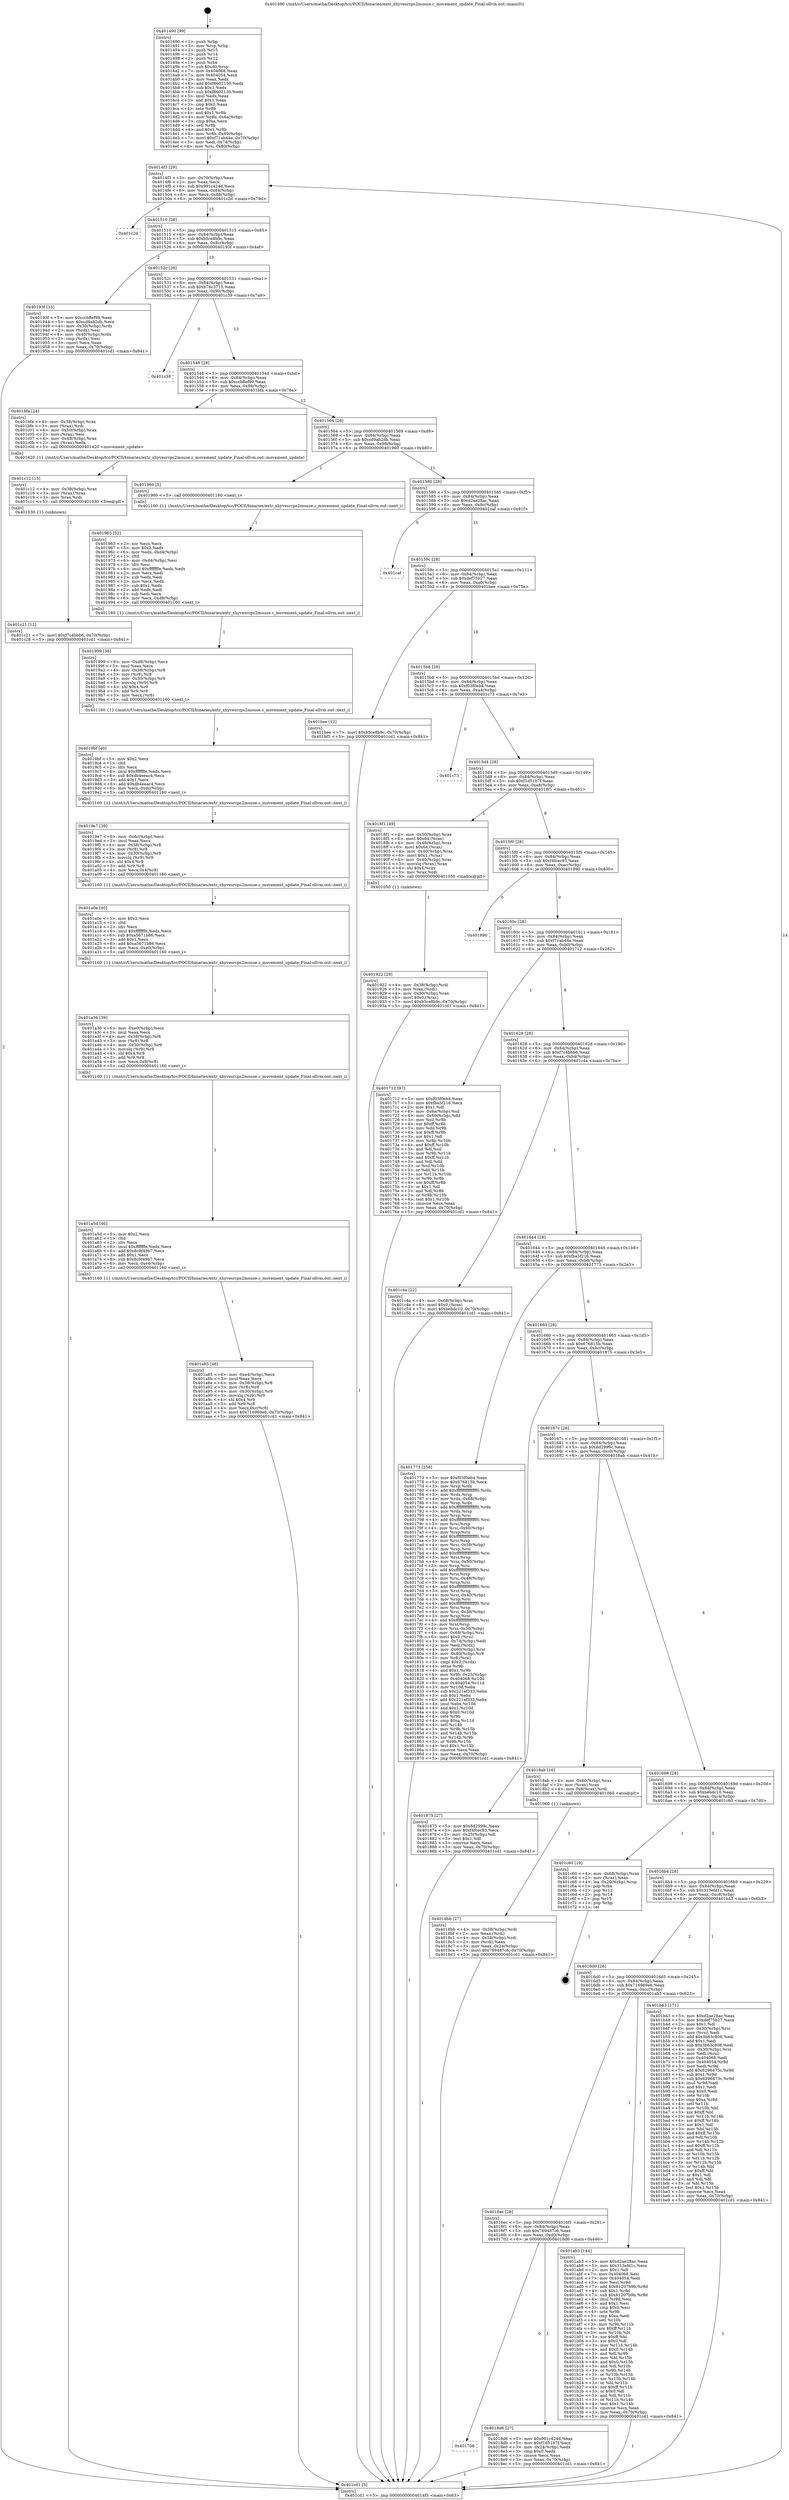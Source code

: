 digraph "0x401490" {
  label = "0x401490 (/mnt/c/Users/mathe/Desktop/tcc/POCII/binaries/extr_xhyvesrcps2mouse.c_movement_update_Final-ollvm.out::main(0))"
  labelloc = "t"
  node[shape=record]

  Entry [label="",width=0.3,height=0.3,shape=circle,fillcolor=black,style=filled]
  "0x4014f3" [label="{
     0x4014f3 [29]\l
     | [instrs]\l
     &nbsp;&nbsp;0x4014f3 \<+3\>: mov -0x70(%rbp),%eax\l
     &nbsp;&nbsp;0x4014f6 \<+2\>: mov %eax,%ecx\l
     &nbsp;&nbsp;0x4014f8 \<+6\>: sub $0x991c424d,%ecx\l
     &nbsp;&nbsp;0x4014fe \<+6\>: mov %eax,-0x84(%rbp)\l
     &nbsp;&nbsp;0x401504 \<+6\>: mov %ecx,-0x88(%rbp)\l
     &nbsp;&nbsp;0x40150a \<+6\>: je 0000000000401c2d \<main+0x79d\>\l
  }"]
  "0x401c2d" [label="{
     0x401c2d\l
  }", style=dashed]
  "0x401510" [label="{
     0x401510 [28]\l
     | [instrs]\l
     &nbsp;&nbsp;0x401510 \<+5\>: jmp 0000000000401515 \<main+0x85\>\l
     &nbsp;&nbsp;0x401515 \<+6\>: mov -0x84(%rbp),%eax\l
     &nbsp;&nbsp;0x40151b \<+5\>: sub $0xb5ce8b9c,%eax\l
     &nbsp;&nbsp;0x401520 \<+6\>: mov %eax,-0x8c(%rbp)\l
     &nbsp;&nbsp;0x401526 \<+6\>: je 000000000040193f \<main+0x4af\>\l
  }"]
  Exit [label="",width=0.3,height=0.3,shape=circle,fillcolor=black,style=filled,peripheries=2]
  "0x40193f" [label="{
     0x40193f [33]\l
     | [instrs]\l
     &nbsp;&nbsp;0x40193f \<+5\>: mov $0xccb8ef99,%eax\l
     &nbsp;&nbsp;0x401944 \<+5\>: mov $0xcd9ab2db,%ecx\l
     &nbsp;&nbsp;0x401949 \<+4\>: mov -0x30(%rbp),%rdx\l
     &nbsp;&nbsp;0x40194d \<+2\>: mov (%rdx),%esi\l
     &nbsp;&nbsp;0x40194f \<+4\>: mov -0x40(%rbp),%rdx\l
     &nbsp;&nbsp;0x401953 \<+2\>: cmp (%rdx),%esi\l
     &nbsp;&nbsp;0x401955 \<+3\>: cmovl %ecx,%eax\l
     &nbsp;&nbsp;0x401958 \<+3\>: mov %eax,-0x70(%rbp)\l
     &nbsp;&nbsp;0x40195b \<+5\>: jmp 0000000000401cd1 \<main+0x841\>\l
  }"]
  "0x40152c" [label="{
     0x40152c [28]\l
     | [instrs]\l
     &nbsp;&nbsp;0x40152c \<+5\>: jmp 0000000000401531 \<main+0xa1\>\l
     &nbsp;&nbsp;0x401531 \<+6\>: mov -0x84(%rbp),%eax\l
     &nbsp;&nbsp;0x401537 \<+5\>: sub $0xb76c3715,%eax\l
     &nbsp;&nbsp;0x40153c \<+6\>: mov %eax,-0x90(%rbp)\l
     &nbsp;&nbsp;0x401542 \<+6\>: je 0000000000401c39 \<main+0x7a9\>\l
  }"]
  "0x401c21" [label="{
     0x401c21 [12]\l
     | [instrs]\l
     &nbsp;&nbsp;0x401c21 \<+7\>: movl $0xf7c4bbb6,-0x70(%rbp)\l
     &nbsp;&nbsp;0x401c28 \<+5\>: jmp 0000000000401cd1 \<main+0x841\>\l
  }"]
  "0x401c39" [label="{
     0x401c39\l
  }", style=dashed]
  "0x401548" [label="{
     0x401548 [28]\l
     | [instrs]\l
     &nbsp;&nbsp;0x401548 \<+5\>: jmp 000000000040154d \<main+0xbd\>\l
     &nbsp;&nbsp;0x40154d \<+6\>: mov -0x84(%rbp),%eax\l
     &nbsp;&nbsp;0x401553 \<+5\>: sub $0xccb8ef99,%eax\l
     &nbsp;&nbsp;0x401558 \<+6\>: mov %eax,-0x94(%rbp)\l
     &nbsp;&nbsp;0x40155e \<+6\>: je 0000000000401bfa \<main+0x76a\>\l
  }"]
  "0x401c12" [label="{
     0x401c12 [15]\l
     | [instrs]\l
     &nbsp;&nbsp;0x401c12 \<+4\>: mov -0x38(%rbp),%rax\l
     &nbsp;&nbsp;0x401c16 \<+3\>: mov (%rax),%rax\l
     &nbsp;&nbsp;0x401c19 \<+3\>: mov %rax,%rdi\l
     &nbsp;&nbsp;0x401c1c \<+5\>: call 0000000000401030 \<free@plt\>\l
     | [calls]\l
     &nbsp;&nbsp;0x401030 \{1\} (unknown)\l
  }"]
  "0x401bfa" [label="{
     0x401bfa [24]\l
     | [instrs]\l
     &nbsp;&nbsp;0x401bfa \<+4\>: mov -0x38(%rbp),%rax\l
     &nbsp;&nbsp;0x401bfe \<+3\>: mov (%rax),%rdi\l
     &nbsp;&nbsp;0x401c01 \<+4\>: mov -0x50(%rbp),%rax\l
     &nbsp;&nbsp;0x401c05 \<+2\>: mov (%rax),%esi\l
     &nbsp;&nbsp;0x401c07 \<+4\>: mov -0x48(%rbp),%rax\l
     &nbsp;&nbsp;0x401c0b \<+2\>: mov (%rax),%edx\l
     &nbsp;&nbsp;0x401c0d \<+5\>: call 0000000000401420 \<movement_update\>\l
     | [calls]\l
     &nbsp;&nbsp;0x401420 \{1\} (/mnt/c/Users/mathe/Desktop/tcc/POCII/binaries/extr_xhyvesrcps2mouse.c_movement_update_Final-ollvm.out::movement_update)\l
  }"]
  "0x401564" [label="{
     0x401564 [28]\l
     | [instrs]\l
     &nbsp;&nbsp;0x401564 \<+5\>: jmp 0000000000401569 \<main+0xd9\>\l
     &nbsp;&nbsp;0x401569 \<+6\>: mov -0x84(%rbp),%eax\l
     &nbsp;&nbsp;0x40156f \<+5\>: sub $0xcd9ab2db,%eax\l
     &nbsp;&nbsp;0x401574 \<+6\>: mov %eax,-0x98(%rbp)\l
     &nbsp;&nbsp;0x40157a \<+6\>: je 0000000000401960 \<main+0x4d0\>\l
  }"]
  "0x401a85" [label="{
     0x401a85 [46]\l
     | [instrs]\l
     &nbsp;&nbsp;0x401a85 \<+6\>: mov -0xe4(%rbp),%ecx\l
     &nbsp;&nbsp;0x401a8b \<+3\>: imul %eax,%ecx\l
     &nbsp;&nbsp;0x401a8e \<+4\>: mov -0x38(%rbp),%r8\l
     &nbsp;&nbsp;0x401a92 \<+3\>: mov (%r8),%r8\l
     &nbsp;&nbsp;0x401a95 \<+4\>: mov -0x30(%rbp),%r9\l
     &nbsp;&nbsp;0x401a99 \<+3\>: movslq (%r9),%r9\l
     &nbsp;&nbsp;0x401a9c \<+4\>: shl $0x4,%r9\l
     &nbsp;&nbsp;0x401aa0 \<+3\>: add %r9,%r8\l
     &nbsp;&nbsp;0x401aa3 \<+4\>: mov %ecx,0xc(%r8)\l
     &nbsp;&nbsp;0x401aa7 \<+7\>: movl $0x716969e6,-0x70(%rbp)\l
     &nbsp;&nbsp;0x401aae \<+5\>: jmp 0000000000401cd1 \<main+0x841\>\l
  }"]
  "0x401960" [label="{
     0x401960 [5]\l
     | [instrs]\l
     &nbsp;&nbsp;0x401960 \<+5\>: call 0000000000401160 \<next_i\>\l
     | [calls]\l
     &nbsp;&nbsp;0x401160 \{1\} (/mnt/c/Users/mathe/Desktop/tcc/POCII/binaries/extr_xhyvesrcps2mouse.c_movement_update_Final-ollvm.out::next_i)\l
  }"]
  "0x401580" [label="{
     0x401580 [28]\l
     | [instrs]\l
     &nbsp;&nbsp;0x401580 \<+5\>: jmp 0000000000401585 \<main+0xf5\>\l
     &nbsp;&nbsp;0x401585 \<+6\>: mov -0x84(%rbp),%eax\l
     &nbsp;&nbsp;0x40158b \<+5\>: sub $0xd2ae28ac,%eax\l
     &nbsp;&nbsp;0x401590 \<+6\>: mov %eax,-0x9c(%rbp)\l
     &nbsp;&nbsp;0x401596 \<+6\>: je 0000000000401caf \<main+0x81f\>\l
  }"]
  "0x401a5d" [label="{
     0x401a5d [40]\l
     | [instrs]\l
     &nbsp;&nbsp;0x401a5d \<+5\>: mov $0x2,%ecx\l
     &nbsp;&nbsp;0x401a62 \<+1\>: cltd\l
     &nbsp;&nbsp;0x401a63 \<+2\>: idiv %ecx\l
     &nbsp;&nbsp;0x401a65 \<+6\>: imul $0xfffffffe,%edx,%ecx\l
     &nbsp;&nbsp;0x401a6b \<+6\>: add $0x8c9f49b7,%ecx\l
     &nbsp;&nbsp;0x401a71 \<+3\>: add $0x1,%ecx\l
     &nbsp;&nbsp;0x401a74 \<+6\>: sub $0x8c9f49b7,%ecx\l
     &nbsp;&nbsp;0x401a7a \<+6\>: mov %ecx,-0xe4(%rbp)\l
     &nbsp;&nbsp;0x401a80 \<+5\>: call 0000000000401160 \<next_i\>\l
     | [calls]\l
     &nbsp;&nbsp;0x401160 \{1\} (/mnt/c/Users/mathe/Desktop/tcc/POCII/binaries/extr_xhyvesrcps2mouse.c_movement_update_Final-ollvm.out::next_i)\l
  }"]
  "0x401caf" [label="{
     0x401caf\l
  }", style=dashed]
  "0x40159c" [label="{
     0x40159c [28]\l
     | [instrs]\l
     &nbsp;&nbsp;0x40159c \<+5\>: jmp 00000000004015a1 \<main+0x111\>\l
     &nbsp;&nbsp;0x4015a1 \<+6\>: mov -0x84(%rbp),%eax\l
     &nbsp;&nbsp;0x4015a7 \<+5\>: sub $0xdef75b27,%eax\l
     &nbsp;&nbsp;0x4015ac \<+6\>: mov %eax,-0xa0(%rbp)\l
     &nbsp;&nbsp;0x4015b2 \<+6\>: je 0000000000401bee \<main+0x75e\>\l
  }"]
  "0x401a36" [label="{
     0x401a36 [39]\l
     | [instrs]\l
     &nbsp;&nbsp;0x401a36 \<+6\>: mov -0xe0(%rbp),%ecx\l
     &nbsp;&nbsp;0x401a3c \<+3\>: imul %eax,%ecx\l
     &nbsp;&nbsp;0x401a3f \<+4\>: mov -0x38(%rbp),%r8\l
     &nbsp;&nbsp;0x401a43 \<+3\>: mov (%r8),%r8\l
     &nbsp;&nbsp;0x401a46 \<+4\>: mov -0x30(%rbp),%r9\l
     &nbsp;&nbsp;0x401a4a \<+3\>: movslq (%r9),%r9\l
     &nbsp;&nbsp;0x401a4d \<+4\>: shl $0x4,%r9\l
     &nbsp;&nbsp;0x401a51 \<+3\>: add %r9,%r8\l
     &nbsp;&nbsp;0x401a54 \<+4\>: mov %ecx,0x8(%r8)\l
     &nbsp;&nbsp;0x401a58 \<+5\>: call 0000000000401160 \<next_i\>\l
     | [calls]\l
     &nbsp;&nbsp;0x401160 \{1\} (/mnt/c/Users/mathe/Desktop/tcc/POCII/binaries/extr_xhyvesrcps2mouse.c_movement_update_Final-ollvm.out::next_i)\l
  }"]
  "0x401bee" [label="{
     0x401bee [12]\l
     | [instrs]\l
     &nbsp;&nbsp;0x401bee \<+7\>: movl $0xb5ce8b9c,-0x70(%rbp)\l
     &nbsp;&nbsp;0x401bf5 \<+5\>: jmp 0000000000401cd1 \<main+0x841\>\l
  }"]
  "0x4015b8" [label="{
     0x4015b8 [28]\l
     | [instrs]\l
     &nbsp;&nbsp;0x4015b8 \<+5\>: jmp 00000000004015bd \<main+0x12d\>\l
     &nbsp;&nbsp;0x4015bd \<+6\>: mov -0x84(%rbp),%eax\l
     &nbsp;&nbsp;0x4015c3 \<+5\>: sub $0xf03f0eb4,%eax\l
     &nbsp;&nbsp;0x4015c8 \<+6\>: mov %eax,-0xa4(%rbp)\l
     &nbsp;&nbsp;0x4015ce \<+6\>: je 0000000000401c73 \<main+0x7e3\>\l
  }"]
  "0x401a0e" [label="{
     0x401a0e [40]\l
     | [instrs]\l
     &nbsp;&nbsp;0x401a0e \<+5\>: mov $0x2,%ecx\l
     &nbsp;&nbsp;0x401a13 \<+1\>: cltd\l
     &nbsp;&nbsp;0x401a14 \<+2\>: idiv %ecx\l
     &nbsp;&nbsp;0x401a16 \<+6\>: imul $0xfffffffe,%edx,%ecx\l
     &nbsp;&nbsp;0x401a1c \<+6\>: sub $0xa5671b86,%ecx\l
     &nbsp;&nbsp;0x401a22 \<+3\>: add $0x1,%ecx\l
     &nbsp;&nbsp;0x401a25 \<+6\>: add $0xa5671b86,%ecx\l
     &nbsp;&nbsp;0x401a2b \<+6\>: mov %ecx,-0xe0(%rbp)\l
     &nbsp;&nbsp;0x401a31 \<+5\>: call 0000000000401160 \<next_i\>\l
     | [calls]\l
     &nbsp;&nbsp;0x401160 \{1\} (/mnt/c/Users/mathe/Desktop/tcc/POCII/binaries/extr_xhyvesrcps2mouse.c_movement_update_Final-ollvm.out::next_i)\l
  }"]
  "0x401c73" [label="{
     0x401c73\l
  }", style=dashed]
  "0x4015d4" [label="{
     0x4015d4 [28]\l
     | [instrs]\l
     &nbsp;&nbsp;0x4015d4 \<+5\>: jmp 00000000004015d9 \<main+0x149\>\l
     &nbsp;&nbsp;0x4015d9 \<+6\>: mov -0x84(%rbp),%eax\l
     &nbsp;&nbsp;0x4015df \<+5\>: sub $0xf1d51b7f,%eax\l
     &nbsp;&nbsp;0x4015e4 \<+6\>: mov %eax,-0xa8(%rbp)\l
     &nbsp;&nbsp;0x4015ea \<+6\>: je 00000000004018f1 \<main+0x461\>\l
  }"]
  "0x4019e7" [label="{
     0x4019e7 [39]\l
     | [instrs]\l
     &nbsp;&nbsp;0x4019e7 \<+6\>: mov -0xdc(%rbp),%ecx\l
     &nbsp;&nbsp;0x4019ed \<+3\>: imul %eax,%ecx\l
     &nbsp;&nbsp;0x4019f0 \<+4\>: mov -0x38(%rbp),%r8\l
     &nbsp;&nbsp;0x4019f4 \<+3\>: mov (%r8),%r8\l
     &nbsp;&nbsp;0x4019f7 \<+4\>: mov -0x30(%rbp),%r9\l
     &nbsp;&nbsp;0x4019fb \<+3\>: movslq (%r9),%r9\l
     &nbsp;&nbsp;0x4019fe \<+4\>: shl $0x4,%r9\l
     &nbsp;&nbsp;0x401a02 \<+3\>: add %r9,%r8\l
     &nbsp;&nbsp;0x401a05 \<+4\>: mov %ecx,0x4(%r8)\l
     &nbsp;&nbsp;0x401a09 \<+5\>: call 0000000000401160 \<next_i\>\l
     | [calls]\l
     &nbsp;&nbsp;0x401160 \{1\} (/mnt/c/Users/mathe/Desktop/tcc/POCII/binaries/extr_xhyvesrcps2mouse.c_movement_update_Final-ollvm.out::next_i)\l
  }"]
  "0x4018f1" [label="{
     0x4018f1 [49]\l
     | [instrs]\l
     &nbsp;&nbsp;0x4018f1 \<+4\>: mov -0x50(%rbp),%rax\l
     &nbsp;&nbsp;0x4018f5 \<+6\>: movl $0x64,(%rax)\l
     &nbsp;&nbsp;0x4018fb \<+4\>: mov -0x48(%rbp),%rax\l
     &nbsp;&nbsp;0x4018ff \<+6\>: movl $0x64,(%rax)\l
     &nbsp;&nbsp;0x401905 \<+4\>: mov -0x40(%rbp),%rax\l
     &nbsp;&nbsp;0x401909 \<+6\>: movl $0x1,(%rax)\l
     &nbsp;&nbsp;0x40190f \<+4\>: mov -0x40(%rbp),%rax\l
     &nbsp;&nbsp;0x401913 \<+3\>: movslq (%rax),%rax\l
     &nbsp;&nbsp;0x401916 \<+4\>: shl $0x4,%rax\l
     &nbsp;&nbsp;0x40191a \<+3\>: mov %rax,%rdi\l
     &nbsp;&nbsp;0x40191d \<+5\>: call 0000000000401050 \<malloc@plt\>\l
     | [calls]\l
     &nbsp;&nbsp;0x401050 \{1\} (unknown)\l
  }"]
  "0x4015f0" [label="{
     0x4015f0 [28]\l
     | [instrs]\l
     &nbsp;&nbsp;0x4015f0 \<+5\>: jmp 00000000004015f5 \<main+0x165\>\l
     &nbsp;&nbsp;0x4015f5 \<+6\>: mov -0x84(%rbp),%eax\l
     &nbsp;&nbsp;0x4015fb \<+5\>: sub $0xf4fcec93,%eax\l
     &nbsp;&nbsp;0x401600 \<+6\>: mov %eax,-0xac(%rbp)\l
     &nbsp;&nbsp;0x401606 \<+6\>: je 0000000000401890 \<main+0x400\>\l
  }"]
  "0x4019bf" [label="{
     0x4019bf [40]\l
     | [instrs]\l
     &nbsp;&nbsp;0x4019bf \<+5\>: mov $0x2,%ecx\l
     &nbsp;&nbsp;0x4019c4 \<+1\>: cltd\l
     &nbsp;&nbsp;0x4019c5 \<+2\>: idiv %ecx\l
     &nbsp;&nbsp;0x4019c7 \<+6\>: imul $0xfffffffe,%edx,%ecx\l
     &nbsp;&nbsp;0x4019cd \<+6\>: sub $0xdb4eeac4,%ecx\l
     &nbsp;&nbsp;0x4019d3 \<+3\>: add $0x1,%ecx\l
     &nbsp;&nbsp;0x4019d6 \<+6\>: add $0xdb4eeac4,%ecx\l
     &nbsp;&nbsp;0x4019dc \<+6\>: mov %ecx,-0xdc(%rbp)\l
     &nbsp;&nbsp;0x4019e2 \<+5\>: call 0000000000401160 \<next_i\>\l
     | [calls]\l
     &nbsp;&nbsp;0x401160 \{1\} (/mnt/c/Users/mathe/Desktop/tcc/POCII/binaries/extr_xhyvesrcps2mouse.c_movement_update_Final-ollvm.out::next_i)\l
  }"]
  "0x401890" [label="{
     0x401890\l
  }", style=dashed]
  "0x40160c" [label="{
     0x40160c [28]\l
     | [instrs]\l
     &nbsp;&nbsp;0x40160c \<+5\>: jmp 0000000000401611 \<main+0x181\>\l
     &nbsp;&nbsp;0x401611 \<+6\>: mov -0x84(%rbp),%eax\l
     &nbsp;&nbsp;0x401617 \<+5\>: sub $0xf71ab44e,%eax\l
     &nbsp;&nbsp;0x40161c \<+6\>: mov %eax,-0xb0(%rbp)\l
     &nbsp;&nbsp;0x401622 \<+6\>: je 0000000000401712 \<main+0x282\>\l
  }"]
  "0x401999" [label="{
     0x401999 [38]\l
     | [instrs]\l
     &nbsp;&nbsp;0x401999 \<+6\>: mov -0xd8(%rbp),%ecx\l
     &nbsp;&nbsp;0x40199f \<+3\>: imul %eax,%ecx\l
     &nbsp;&nbsp;0x4019a2 \<+4\>: mov -0x38(%rbp),%r8\l
     &nbsp;&nbsp;0x4019a6 \<+3\>: mov (%r8),%r8\l
     &nbsp;&nbsp;0x4019a9 \<+4\>: mov -0x30(%rbp),%r9\l
     &nbsp;&nbsp;0x4019ad \<+3\>: movslq (%r9),%r9\l
     &nbsp;&nbsp;0x4019b0 \<+4\>: shl $0x4,%r9\l
     &nbsp;&nbsp;0x4019b4 \<+3\>: add %r9,%r8\l
     &nbsp;&nbsp;0x4019b7 \<+3\>: mov %ecx,(%r8)\l
     &nbsp;&nbsp;0x4019ba \<+5\>: call 0000000000401160 \<next_i\>\l
     | [calls]\l
     &nbsp;&nbsp;0x401160 \{1\} (/mnt/c/Users/mathe/Desktop/tcc/POCII/binaries/extr_xhyvesrcps2mouse.c_movement_update_Final-ollvm.out::next_i)\l
  }"]
  "0x401712" [label="{
     0x401712 [97]\l
     | [instrs]\l
     &nbsp;&nbsp;0x401712 \<+5\>: mov $0xf03f0eb4,%eax\l
     &nbsp;&nbsp;0x401717 \<+5\>: mov $0xfba5f216,%ecx\l
     &nbsp;&nbsp;0x40171c \<+2\>: mov $0x1,%dl\l
     &nbsp;&nbsp;0x40171e \<+4\>: mov -0x6a(%rbp),%sil\l
     &nbsp;&nbsp;0x401722 \<+4\>: mov -0x69(%rbp),%dil\l
     &nbsp;&nbsp;0x401726 \<+3\>: mov %sil,%r8b\l
     &nbsp;&nbsp;0x401729 \<+4\>: xor $0xff,%r8b\l
     &nbsp;&nbsp;0x40172d \<+3\>: mov %dil,%r9b\l
     &nbsp;&nbsp;0x401730 \<+4\>: xor $0xff,%r9b\l
     &nbsp;&nbsp;0x401734 \<+3\>: xor $0x1,%dl\l
     &nbsp;&nbsp;0x401737 \<+3\>: mov %r8b,%r10b\l
     &nbsp;&nbsp;0x40173a \<+4\>: and $0xff,%r10b\l
     &nbsp;&nbsp;0x40173e \<+3\>: and %dl,%sil\l
     &nbsp;&nbsp;0x401741 \<+3\>: mov %r9b,%r11b\l
     &nbsp;&nbsp;0x401744 \<+4\>: and $0xff,%r11b\l
     &nbsp;&nbsp;0x401748 \<+3\>: and %dl,%dil\l
     &nbsp;&nbsp;0x40174b \<+3\>: or %sil,%r10b\l
     &nbsp;&nbsp;0x40174e \<+3\>: or %dil,%r11b\l
     &nbsp;&nbsp;0x401751 \<+3\>: xor %r11b,%r10b\l
     &nbsp;&nbsp;0x401754 \<+3\>: or %r9b,%r8b\l
     &nbsp;&nbsp;0x401757 \<+4\>: xor $0xff,%r8b\l
     &nbsp;&nbsp;0x40175b \<+3\>: or $0x1,%dl\l
     &nbsp;&nbsp;0x40175e \<+3\>: and %dl,%r8b\l
     &nbsp;&nbsp;0x401761 \<+3\>: or %r8b,%r10b\l
     &nbsp;&nbsp;0x401764 \<+4\>: test $0x1,%r10b\l
     &nbsp;&nbsp;0x401768 \<+3\>: cmovne %ecx,%eax\l
     &nbsp;&nbsp;0x40176b \<+3\>: mov %eax,-0x70(%rbp)\l
     &nbsp;&nbsp;0x40176e \<+5\>: jmp 0000000000401cd1 \<main+0x841\>\l
  }"]
  "0x401628" [label="{
     0x401628 [28]\l
     | [instrs]\l
     &nbsp;&nbsp;0x401628 \<+5\>: jmp 000000000040162d \<main+0x19d\>\l
     &nbsp;&nbsp;0x40162d \<+6\>: mov -0x84(%rbp),%eax\l
     &nbsp;&nbsp;0x401633 \<+5\>: sub $0xf7c4bbb6,%eax\l
     &nbsp;&nbsp;0x401638 \<+6\>: mov %eax,-0xb4(%rbp)\l
     &nbsp;&nbsp;0x40163e \<+6\>: je 0000000000401c4a \<main+0x7ba\>\l
  }"]
  "0x401cd1" [label="{
     0x401cd1 [5]\l
     | [instrs]\l
     &nbsp;&nbsp;0x401cd1 \<+5\>: jmp 00000000004014f3 \<main+0x63\>\l
  }"]
  "0x401490" [label="{
     0x401490 [99]\l
     | [instrs]\l
     &nbsp;&nbsp;0x401490 \<+1\>: push %rbp\l
     &nbsp;&nbsp;0x401491 \<+3\>: mov %rsp,%rbp\l
     &nbsp;&nbsp;0x401494 \<+2\>: push %r15\l
     &nbsp;&nbsp;0x401496 \<+2\>: push %r14\l
     &nbsp;&nbsp;0x401498 \<+2\>: push %r12\l
     &nbsp;&nbsp;0x40149a \<+1\>: push %rbx\l
     &nbsp;&nbsp;0x40149b \<+7\>: sub $0xd0,%rsp\l
     &nbsp;&nbsp;0x4014a2 \<+7\>: mov 0x404068,%eax\l
     &nbsp;&nbsp;0x4014a9 \<+7\>: mov 0x404054,%ecx\l
     &nbsp;&nbsp;0x4014b0 \<+2\>: mov %eax,%edx\l
     &nbsp;&nbsp;0x4014b2 \<+6\>: add $0xf8602130,%edx\l
     &nbsp;&nbsp;0x4014b8 \<+3\>: sub $0x1,%edx\l
     &nbsp;&nbsp;0x4014bb \<+6\>: sub $0xf8602130,%edx\l
     &nbsp;&nbsp;0x4014c1 \<+3\>: imul %edx,%eax\l
     &nbsp;&nbsp;0x4014c4 \<+3\>: and $0x1,%eax\l
     &nbsp;&nbsp;0x4014c7 \<+3\>: cmp $0x0,%eax\l
     &nbsp;&nbsp;0x4014ca \<+4\>: sete %r8b\l
     &nbsp;&nbsp;0x4014ce \<+4\>: and $0x1,%r8b\l
     &nbsp;&nbsp;0x4014d2 \<+4\>: mov %r8b,-0x6a(%rbp)\l
     &nbsp;&nbsp;0x4014d6 \<+3\>: cmp $0xa,%ecx\l
     &nbsp;&nbsp;0x4014d9 \<+4\>: setl %r8b\l
     &nbsp;&nbsp;0x4014dd \<+4\>: and $0x1,%r8b\l
     &nbsp;&nbsp;0x4014e1 \<+4\>: mov %r8b,-0x69(%rbp)\l
     &nbsp;&nbsp;0x4014e5 \<+7\>: movl $0xf71ab44e,-0x70(%rbp)\l
     &nbsp;&nbsp;0x4014ec \<+3\>: mov %edi,-0x74(%rbp)\l
     &nbsp;&nbsp;0x4014ef \<+4\>: mov %rsi,-0x80(%rbp)\l
  }"]
  "0x401965" [label="{
     0x401965 [52]\l
     | [instrs]\l
     &nbsp;&nbsp;0x401965 \<+2\>: xor %ecx,%ecx\l
     &nbsp;&nbsp;0x401967 \<+5\>: mov $0x2,%edx\l
     &nbsp;&nbsp;0x40196c \<+6\>: mov %edx,-0xd4(%rbp)\l
     &nbsp;&nbsp;0x401972 \<+1\>: cltd\l
     &nbsp;&nbsp;0x401973 \<+6\>: mov -0xd4(%rbp),%esi\l
     &nbsp;&nbsp;0x401979 \<+2\>: idiv %esi\l
     &nbsp;&nbsp;0x40197b \<+6\>: imul $0xfffffffe,%edx,%edx\l
     &nbsp;&nbsp;0x401981 \<+2\>: mov %ecx,%edi\l
     &nbsp;&nbsp;0x401983 \<+2\>: sub %edx,%edi\l
     &nbsp;&nbsp;0x401985 \<+2\>: mov %ecx,%edx\l
     &nbsp;&nbsp;0x401987 \<+3\>: sub $0x1,%edx\l
     &nbsp;&nbsp;0x40198a \<+2\>: add %edx,%edi\l
     &nbsp;&nbsp;0x40198c \<+2\>: sub %edi,%ecx\l
     &nbsp;&nbsp;0x40198e \<+6\>: mov %ecx,-0xd8(%rbp)\l
     &nbsp;&nbsp;0x401994 \<+5\>: call 0000000000401160 \<next_i\>\l
     | [calls]\l
     &nbsp;&nbsp;0x401160 \{1\} (/mnt/c/Users/mathe/Desktop/tcc/POCII/binaries/extr_xhyvesrcps2mouse.c_movement_update_Final-ollvm.out::next_i)\l
  }"]
  "0x401c4a" [label="{
     0x401c4a [22]\l
     | [instrs]\l
     &nbsp;&nbsp;0x401c4a \<+4\>: mov -0x68(%rbp),%rax\l
     &nbsp;&nbsp;0x401c4e \<+6\>: movl $0x0,(%rax)\l
     &nbsp;&nbsp;0x401c54 \<+7\>: movl $0xbebdc10,-0x70(%rbp)\l
     &nbsp;&nbsp;0x401c5b \<+5\>: jmp 0000000000401cd1 \<main+0x841\>\l
  }"]
  "0x401644" [label="{
     0x401644 [28]\l
     | [instrs]\l
     &nbsp;&nbsp;0x401644 \<+5\>: jmp 0000000000401649 \<main+0x1b9\>\l
     &nbsp;&nbsp;0x401649 \<+6\>: mov -0x84(%rbp),%eax\l
     &nbsp;&nbsp;0x40164f \<+5\>: sub $0xfba5f216,%eax\l
     &nbsp;&nbsp;0x401654 \<+6\>: mov %eax,-0xb8(%rbp)\l
     &nbsp;&nbsp;0x40165a \<+6\>: je 0000000000401773 \<main+0x2e3\>\l
  }"]
  "0x401922" [label="{
     0x401922 [29]\l
     | [instrs]\l
     &nbsp;&nbsp;0x401922 \<+4\>: mov -0x38(%rbp),%rdi\l
     &nbsp;&nbsp;0x401926 \<+3\>: mov %rax,(%rdi)\l
     &nbsp;&nbsp;0x401929 \<+4\>: mov -0x30(%rbp),%rax\l
     &nbsp;&nbsp;0x40192d \<+6\>: movl $0x0,(%rax)\l
     &nbsp;&nbsp;0x401933 \<+7\>: movl $0xb5ce8b9c,-0x70(%rbp)\l
     &nbsp;&nbsp;0x40193a \<+5\>: jmp 0000000000401cd1 \<main+0x841\>\l
  }"]
  "0x401773" [label="{
     0x401773 [258]\l
     | [instrs]\l
     &nbsp;&nbsp;0x401773 \<+5\>: mov $0xf03f0eb4,%eax\l
     &nbsp;&nbsp;0x401778 \<+5\>: mov $0x676815b,%ecx\l
     &nbsp;&nbsp;0x40177d \<+3\>: mov %rsp,%rdx\l
     &nbsp;&nbsp;0x401780 \<+4\>: add $0xfffffffffffffff0,%rdx\l
     &nbsp;&nbsp;0x401784 \<+3\>: mov %rdx,%rsp\l
     &nbsp;&nbsp;0x401787 \<+4\>: mov %rdx,-0x68(%rbp)\l
     &nbsp;&nbsp;0x40178b \<+3\>: mov %rsp,%rdx\l
     &nbsp;&nbsp;0x40178e \<+4\>: add $0xfffffffffffffff0,%rdx\l
     &nbsp;&nbsp;0x401792 \<+3\>: mov %rdx,%rsp\l
     &nbsp;&nbsp;0x401795 \<+3\>: mov %rsp,%rsi\l
     &nbsp;&nbsp;0x401798 \<+4\>: add $0xfffffffffffffff0,%rsi\l
     &nbsp;&nbsp;0x40179c \<+3\>: mov %rsi,%rsp\l
     &nbsp;&nbsp;0x40179f \<+4\>: mov %rsi,-0x60(%rbp)\l
     &nbsp;&nbsp;0x4017a3 \<+3\>: mov %rsp,%rsi\l
     &nbsp;&nbsp;0x4017a6 \<+4\>: add $0xfffffffffffffff0,%rsi\l
     &nbsp;&nbsp;0x4017aa \<+3\>: mov %rsi,%rsp\l
     &nbsp;&nbsp;0x4017ad \<+4\>: mov %rsi,-0x58(%rbp)\l
     &nbsp;&nbsp;0x4017b1 \<+3\>: mov %rsp,%rsi\l
     &nbsp;&nbsp;0x4017b4 \<+4\>: add $0xfffffffffffffff0,%rsi\l
     &nbsp;&nbsp;0x4017b8 \<+3\>: mov %rsi,%rsp\l
     &nbsp;&nbsp;0x4017bb \<+4\>: mov %rsi,-0x50(%rbp)\l
     &nbsp;&nbsp;0x4017bf \<+3\>: mov %rsp,%rsi\l
     &nbsp;&nbsp;0x4017c2 \<+4\>: add $0xfffffffffffffff0,%rsi\l
     &nbsp;&nbsp;0x4017c6 \<+3\>: mov %rsi,%rsp\l
     &nbsp;&nbsp;0x4017c9 \<+4\>: mov %rsi,-0x48(%rbp)\l
     &nbsp;&nbsp;0x4017cd \<+3\>: mov %rsp,%rsi\l
     &nbsp;&nbsp;0x4017d0 \<+4\>: add $0xfffffffffffffff0,%rsi\l
     &nbsp;&nbsp;0x4017d4 \<+3\>: mov %rsi,%rsp\l
     &nbsp;&nbsp;0x4017d7 \<+4\>: mov %rsi,-0x40(%rbp)\l
     &nbsp;&nbsp;0x4017db \<+3\>: mov %rsp,%rsi\l
     &nbsp;&nbsp;0x4017de \<+4\>: add $0xfffffffffffffff0,%rsi\l
     &nbsp;&nbsp;0x4017e2 \<+3\>: mov %rsi,%rsp\l
     &nbsp;&nbsp;0x4017e5 \<+4\>: mov %rsi,-0x38(%rbp)\l
     &nbsp;&nbsp;0x4017e9 \<+3\>: mov %rsp,%rsi\l
     &nbsp;&nbsp;0x4017ec \<+4\>: add $0xfffffffffffffff0,%rsi\l
     &nbsp;&nbsp;0x4017f0 \<+3\>: mov %rsi,%rsp\l
     &nbsp;&nbsp;0x4017f3 \<+4\>: mov %rsi,-0x30(%rbp)\l
     &nbsp;&nbsp;0x4017f7 \<+4\>: mov -0x68(%rbp),%rsi\l
     &nbsp;&nbsp;0x4017fb \<+6\>: movl $0x0,(%rsi)\l
     &nbsp;&nbsp;0x401801 \<+3\>: mov -0x74(%rbp),%edi\l
     &nbsp;&nbsp;0x401804 \<+2\>: mov %edi,(%rdx)\l
     &nbsp;&nbsp;0x401806 \<+4\>: mov -0x60(%rbp),%rsi\l
     &nbsp;&nbsp;0x40180a \<+4\>: mov -0x80(%rbp),%r8\l
     &nbsp;&nbsp;0x40180e \<+3\>: mov %r8,(%rsi)\l
     &nbsp;&nbsp;0x401811 \<+3\>: cmpl $0x2,(%rdx)\l
     &nbsp;&nbsp;0x401814 \<+4\>: setne %r9b\l
     &nbsp;&nbsp;0x401818 \<+4\>: and $0x1,%r9b\l
     &nbsp;&nbsp;0x40181c \<+4\>: mov %r9b,-0x25(%rbp)\l
     &nbsp;&nbsp;0x401820 \<+8\>: mov 0x404068,%r10d\l
     &nbsp;&nbsp;0x401828 \<+8\>: mov 0x404054,%r11d\l
     &nbsp;&nbsp;0x401830 \<+3\>: mov %r10d,%ebx\l
     &nbsp;&nbsp;0x401833 \<+6\>: sub $0x221af333,%ebx\l
     &nbsp;&nbsp;0x401839 \<+3\>: sub $0x1,%ebx\l
     &nbsp;&nbsp;0x40183c \<+6\>: add $0x221af333,%ebx\l
     &nbsp;&nbsp;0x401842 \<+4\>: imul %ebx,%r10d\l
     &nbsp;&nbsp;0x401846 \<+4\>: and $0x1,%r10d\l
     &nbsp;&nbsp;0x40184a \<+4\>: cmp $0x0,%r10d\l
     &nbsp;&nbsp;0x40184e \<+4\>: sete %r9b\l
     &nbsp;&nbsp;0x401852 \<+4\>: cmp $0xa,%r11d\l
     &nbsp;&nbsp;0x401856 \<+4\>: setl %r14b\l
     &nbsp;&nbsp;0x40185a \<+3\>: mov %r9b,%r15b\l
     &nbsp;&nbsp;0x40185d \<+3\>: and %r14b,%r15b\l
     &nbsp;&nbsp;0x401860 \<+3\>: xor %r14b,%r9b\l
     &nbsp;&nbsp;0x401863 \<+3\>: or %r9b,%r15b\l
     &nbsp;&nbsp;0x401866 \<+4\>: test $0x1,%r15b\l
     &nbsp;&nbsp;0x40186a \<+3\>: cmovne %ecx,%eax\l
     &nbsp;&nbsp;0x40186d \<+3\>: mov %eax,-0x70(%rbp)\l
     &nbsp;&nbsp;0x401870 \<+5\>: jmp 0000000000401cd1 \<main+0x841\>\l
  }"]
  "0x401660" [label="{
     0x401660 [28]\l
     | [instrs]\l
     &nbsp;&nbsp;0x401660 \<+5\>: jmp 0000000000401665 \<main+0x1d5\>\l
     &nbsp;&nbsp;0x401665 \<+6\>: mov -0x84(%rbp),%eax\l
     &nbsp;&nbsp;0x40166b \<+5\>: sub $0x676815b,%eax\l
     &nbsp;&nbsp;0x401670 \<+6\>: mov %eax,-0xbc(%rbp)\l
     &nbsp;&nbsp;0x401676 \<+6\>: je 0000000000401875 \<main+0x3e5\>\l
  }"]
  "0x401708" [label="{
     0x401708\l
  }", style=dashed]
  "0x4018d6" [label="{
     0x4018d6 [27]\l
     | [instrs]\l
     &nbsp;&nbsp;0x4018d6 \<+5\>: mov $0x991c424d,%eax\l
     &nbsp;&nbsp;0x4018db \<+5\>: mov $0xf1d51b7f,%ecx\l
     &nbsp;&nbsp;0x4018e0 \<+3\>: mov -0x24(%rbp),%edx\l
     &nbsp;&nbsp;0x4018e3 \<+3\>: cmp $0x0,%edx\l
     &nbsp;&nbsp;0x4018e6 \<+3\>: cmove %ecx,%eax\l
     &nbsp;&nbsp;0x4018e9 \<+3\>: mov %eax,-0x70(%rbp)\l
     &nbsp;&nbsp;0x4018ec \<+5\>: jmp 0000000000401cd1 \<main+0x841\>\l
  }"]
  "0x401875" [label="{
     0x401875 [27]\l
     | [instrs]\l
     &nbsp;&nbsp;0x401875 \<+5\>: mov $0x8d2999c,%eax\l
     &nbsp;&nbsp;0x40187a \<+5\>: mov $0xf4fcec93,%ecx\l
     &nbsp;&nbsp;0x40187f \<+3\>: mov -0x25(%rbp),%dl\l
     &nbsp;&nbsp;0x401882 \<+3\>: test $0x1,%dl\l
     &nbsp;&nbsp;0x401885 \<+3\>: cmovne %ecx,%eax\l
     &nbsp;&nbsp;0x401888 \<+3\>: mov %eax,-0x70(%rbp)\l
     &nbsp;&nbsp;0x40188b \<+5\>: jmp 0000000000401cd1 \<main+0x841\>\l
  }"]
  "0x40167c" [label="{
     0x40167c [28]\l
     | [instrs]\l
     &nbsp;&nbsp;0x40167c \<+5\>: jmp 0000000000401681 \<main+0x1f1\>\l
     &nbsp;&nbsp;0x401681 \<+6\>: mov -0x84(%rbp),%eax\l
     &nbsp;&nbsp;0x401687 \<+5\>: sub $0x8d2999c,%eax\l
     &nbsp;&nbsp;0x40168c \<+6\>: mov %eax,-0xc0(%rbp)\l
     &nbsp;&nbsp;0x401692 \<+6\>: je 00000000004018ab \<main+0x41b\>\l
  }"]
  "0x4016ec" [label="{
     0x4016ec [28]\l
     | [instrs]\l
     &nbsp;&nbsp;0x4016ec \<+5\>: jmp 00000000004016f1 \<main+0x261\>\l
     &nbsp;&nbsp;0x4016f1 \<+6\>: mov -0x84(%rbp),%eax\l
     &nbsp;&nbsp;0x4016f7 \<+5\>: sub $0x769487c6,%eax\l
     &nbsp;&nbsp;0x4016fc \<+6\>: mov %eax,-0xd0(%rbp)\l
     &nbsp;&nbsp;0x401702 \<+6\>: je 00000000004018d6 \<main+0x446\>\l
  }"]
  "0x4018ab" [label="{
     0x4018ab [16]\l
     | [instrs]\l
     &nbsp;&nbsp;0x4018ab \<+4\>: mov -0x60(%rbp),%rax\l
     &nbsp;&nbsp;0x4018af \<+3\>: mov (%rax),%rax\l
     &nbsp;&nbsp;0x4018b2 \<+4\>: mov 0x8(%rax),%rdi\l
     &nbsp;&nbsp;0x4018b6 \<+5\>: call 0000000000401060 \<atoi@plt\>\l
     | [calls]\l
     &nbsp;&nbsp;0x401060 \{1\} (unknown)\l
  }"]
  "0x401698" [label="{
     0x401698 [28]\l
     | [instrs]\l
     &nbsp;&nbsp;0x401698 \<+5\>: jmp 000000000040169d \<main+0x20d\>\l
     &nbsp;&nbsp;0x40169d \<+6\>: mov -0x84(%rbp),%eax\l
     &nbsp;&nbsp;0x4016a3 \<+5\>: sub $0xbebdc10,%eax\l
     &nbsp;&nbsp;0x4016a8 \<+6\>: mov %eax,-0xc4(%rbp)\l
     &nbsp;&nbsp;0x4016ae \<+6\>: je 0000000000401c60 \<main+0x7d0\>\l
  }"]
  "0x4018bb" [label="{
     0x4018bb [27]\l
     | [instrs]\l
     &nbsp;&nbsp;0x4018bb \<+4\>: mov -0x58(%rbp),%rdi\l
     &nbsp;&nbsp;0x4018bf \<+2\>: mov %eax,(%rdi)\l
     &nbsp;&nbsp;0x4018c1 \<+4\>: mov -0x58(%rbp),%rdi\l
     &nbsp;&nbsp;0x4018c5 \<+2\>: mov (%rdi),%eax\l
     &nbsp;&nbsp;0x4018c7 \<+3\>: mov %eax,-0x24(%rbp)\l
     &nbsp;&nbsp;0x4018ca \<+7\>: movl $0x769487c6,-0x70(%rbp)\l
     &nbsp;&nbsp;0x4018d1 \<+5\>: jmp 0000000000401cd1 \<main+0x841\>\l
  }"]
  "0x401ab3" [label="{
     0x401ab3 [144]\l
     | [instrs]\l
     &nbsp;&nbsp;0x401ab3 \<+5\>: mov $0xd2ae28ac,%eax\l
     &nbsp;&nbsp;0x401ab8 \<+5\>: mov $0x313efd1c,%ecx\l
     &nbsp;&nbsp;0x401abd \<+2\>: mov $0x1,%dl\l
     &nbsp;&nbsp;0x401abf \<+7\>: mov 0x404068,%esi\l
     &nbsp;&nbsp;0x401ac6 \<+7\>: mov 0x404054,%edi\l
     &nbsp;&nbsp;0x401acd \<+3\>: mov %esi,%r8d\l
     &nbsp;&nbsp;0x401ad0 \<+7\>: add $0x81207b9b,%r8d\l
     &nbsp;&nbsp;0x401ad7 \<+4\>: sub $0x1,%r8d\l
     &nbsp;&nbsp;0x401adb \<+7\>: sub $0x81207b9b,%r8d\l
     &nbsp;&nbsp;0x401ae2 \<+4\>: imul %r8d,%esi\l
     &nbsp;&nbsp;0x401ae6 \<+3\>: and $0x1,%esi\l
     &nbsp;&nbsp;0x401ae9 \<+3\>: cmp $0x0,%esi\l
     &nbsp;&nbsp;0x401aec \<+4\>: sete %r9b\l
     &nbsp;&nbsp;0x401af0 \<+3\>: cmp $0xa,%edi\l
     &nbsp;&nbsp;0x401af3 \<+4\>: setl %r10b\l
     &nbsp;&nbsp;0x401af7 \<+3\>: mov %r9b,%r11b\l
     &nbsp;&nbsp;0x401afa \<+4\>: xor $0xff,%r11b\l
     &nbsp;&nbsp;0x401afe \<+3\>: mov %r10b,%bl\l
     &nbsp;&nbsp;0x401b01 \<+3\>: xor $0xff,%bl\l
     &nbsp;&nbsp;0x401b04 \<+3\>: xor $0x0,%dl\l
     &nbsp;&nbsp;0x401b07 \<+3\>: mov %r11b,%r14b\l
     &nbsp;&nbsp;0x401b0a \<+4\>: and $0x0,%r14b\l
     &nbsp;&nbsp;0x401b0e \<+3\>: and %dl,%r9b\l
     &nbsp;&nbsp;0x401b11 \<+3\>: mov %bl,%r15b\l
     &nbsp;&nbsp;0x401b14 \<+4\>: and $0x0,%r15b\l
     &nbsp;&nbsp;0x401b18 \<+3\>: and %dl,%r10b\l
     &nbsp;&nbsp;0x401b1b \<+3\>: or %r9b,%r14b\l
     &nbsp;&nbsp;0x401b1e \<+3\>: or %r10b,%r15b\l
     &nbsp;&nbsp;0x401b21 \<+3\>: xor %r15b,%r14b\l
     &nbsp;&nbsp;0x401b24 \<+3\>: or %bl,%r11b\l
     &nbsp;&nbsp;0x401b27 \<+4\>: xor $0xff,%r11b\l
     &nbsp;&nbsp;0x401b2b \<+3\>: or $0x0,%dl\l
     &nbsp;&nbsp;0x401b2e \<+3\>: and %dl,%r11b\l
     &nbsp;&nbsp;0x401b31 \<+3\>: or %r11b,%r14b\l
     &nbsp;&nbsp;0x401b34 \<+4\>: test $0x1,%r14b\l
     &nbsp;&nbsp;0x401b38 \<+3\>: cmovne %ecx,%eax\l
     &nbsp;&nbsp;0x401b3b \<+3\>: mov %eax,-0x70(%rbp)\l
     &nbsp;&nbsp;0x401b3e \<+5\>: jmp 0000000000401cd1 \<main+0x841\>\l
  }"]
  "0x401c60" [label="{
     0x401c60 [19]\l
     | [instrs]\l
     &nbsp;&nbsp;0x401c60 \<+4\>: mov -0x68(%rbp),%rax\l
     &nbsp;&nbsp;0x401c64 \<+2\>: mov (%rax),%eax\l
     &nbsp;&nbsp;0x401c66 \<+4\>: lea -0x20(%rbp),%rsp\l
     &nbsp;&nbsp;0x401c6a \<+1\>: pop %rbx\l
     &nbsp;&nbsp;0x401c6b \<+2\>: pop %r12\l
     &nbsp;&nbsp;0x401c6d \<+2\>: pop %r14\l
     &nbsp;&nbsp;0x401c6f \<+2\>: pop %r15\l
     &nbsp;&nbsp;0x401c71 \<+1\>: pop %rbp\l
     &nbsp;&nbsp;0x401c72 \<+1\>: ret\l
  }"]
  "0x4016b4" [label="{
     0x4016b4 [28]\l
     | [instrs]\l
     &nbsp;&nbsp;0x4016b4 \<+5\>: jmp 00000000004016b9 \<main+0x229\>\l
     &nbsp;&nbsp;0x4016b9 \<+6\>: mov -0x84(%rbp),%eax\l
     &nbsp;&nbsp;0x4016bf \<+5\>: sub $0x313efd1c,%eax\l
     &nbsp;&nbsp;0x4016c4 \<+6\>: mov %eax,-0xc8(%rbp)\l
     &nbsp;&nbsp;0x4016ca \<+6\>: je 0000000000401b43 \<main+0x6b3\>\l
  }"]
  "0x4016d0" [label="{
     0x4016d0 [28]\l
     | [instrs]\l
     &nbsp;&nbsp;0x4016d0 \<+5\>: jmp 00000000004016d5 \<main+0x245\>\l
     &nbsp;&nbsp;0x4016d5 \<+6\>: mov -0x84(%rbp),%eax\l
     &nbsp;&nbsp;0x4016db \<+5\>: sub $0x716969e6,%eax\l
     &nbsp;&nbsp;0x4016e0 \<+6\>: mov %eax,-0xcc(%rbp)\l
     &nbsp;&nbsp;0x4016e6 \<+6\>: je 0000000000401ab3 \<main+0x623\>\l
  }"]
  "0x401b43" [label="{
     0x401b43 [171]\l
     | [instrs]\l
     &nbsp;&nbsp;0x401b43 \<+5\>: mov $0xd2ae28ac,%eax\l
     &nbsp;&nbsp;0x401b48 \<+5\>: mov $0xdef75b27,%ecx\l
     &nbsp;&nbsp;0x401b4d \<+2\>: mov $0x1,%dl\l
     &nbsp;&nbsp;0x401b4f \<+4\>: mov -0x30(%rbp),%rsi\l
     &nbsp;&nbsp;0x401b53 \<+2\>: mov (%rsi),%edi\l
     &nbsp;&nbsp;0x401b55 \<+6\>: add $0x3b63c808,%edi\l
     &nbsp;&nbsp;0x401b5b \<+3\>: add $0x1,%edi\l
     &nbsp;&nbsp;0x401b5e \<+6\>: sub $0x3b63c808,%edi\l
     &nbsp;&nbsp;0x401b64 \<+4\>: mov -0x30(%rbp),%rsi\l
     &nbsp;&nbsp;0x401b68 \<+2\>: mov %edi,(%rsi)\l
     &nbsp;&nbsp;0x401b6a \<+7\>: mov 0x404068,%edi\l
     &nbsp;&nbsp;0x401b71 \<+8\>: mov 0x404054,%r8d\l
     &nbsp;&nbsp;0x401b79 \<+3\>: mov %edi,%r9d\l
     &nbsp;&nbsp;0x401b7c \<+7\>: add $0x6296473c,%r9d\l
     &nbsp;&nbsp;0x401b83 \<+4\>: sub $0x1,%r9d\l
     &nbsp;&nbsp;0x401b87 \<+7\>: sub $0x6296473c,%r9d\l
     &nbsp;&nbsp;0x401b8e \<+4\>: imul %r9d,%edi\l
     &nbsp;&nbsp;0x401b92 \<+3\>: and $0x1,%edi\l
     &nbsp;&nbsp;0x401b95 \<+3\>: cmp $0x0,%edi\l
     &nbsp;&nbsp;0x401b98 \<+4\>: sete %r10b\l
     &nbsp;&nbsp;0x401b9c \<+4\>: cmp $0xa,%r8d\l
     &nbsp;&nbsp;0x401ba0 \<+4\>: setl %r11b\l
     &nbsp;&nbsp;0x401ba4 \<+3\>: mov %r10b,%bl\l
     &nbsp;&nbsp;0x401ba7 \<+3\>: xor $0xff,%bl\l
     &nbsp;&nbsp;0x401baa \<+3\>: mov %r11b,%r14b\l
     &nbsp;&nbsp;0x401bad \<+4\>: xor $0xff,%r14b\l
     &nbsp;&nbsp;0x401bb1 \<+3\>: xor $0x1,%dl\l
     &nbsp;&nbsp;0x401bb4 \<+3\>: mov %bl,%r15b\l
     &nbsp;&nbsp;0x401bb7 \<+4\>: and $0xff,%r15b\l
     &nbsp;&nbsp;0x401bbb \<+3\>: and %dl,%r10b\l
     &nbsp;&nbsp;0x401bbe \<+3\>: mov %r14b,%r12b\l
     &nbsp;&nbsp;0x401bc1 \<+4\>: and $0xff,%r12b\l
     &nbsp;&nbsp;0x401bc5 \<+3\>: and %dl,%r11b\l
     &nbsp;&nbsp;0x401bc8 \<+3\>: or %r10b,%r15b\l
     &nbsp;&nbsp;0x401bcb \<+3\>: or %r11b,%r12b\l
     &nbsp;&nbsp;0x401bce \<+3\>: xor %r12b,%r15b\l
     &nbsp;&nbsp;0x401bd1 \<+3\>: or %r14b,%bl\l
     &nbsp;&nbsp;0x401bd4 \<+3\>: xor $0xff,%bl\l
     &nbsp;&nbsp;0x401bd7 \<+3\>: or $0x1,%dl\l
     &nbsp;&nbsp;0x401bda \<+2\>: and %dl,%bl\l
     &nbsp;&nbsp;0x401bdc \<+3\>: or %bl,%r15b\l
     &nbsp;&nbsp;0x401bdf \<+4\>: test $0x1,%r15b\l
     &nbsp;&nbsp;0x401be3 \<+3\>: cmovne %ecx,%eax\l
     &nbsp;&nbsp;0x401be6 \<+3\>: mov %eax,-0x70(%rbp)\l
     &nbsp;&nbsp;0x401be9 \<+5\>: jmp 0000000000401cd1 \<main+0x841\>\l
  }"]
  Entry -> "0x401490" [label=" 1"]
  "0x4014f3" -> "0x401c2d" [label=" 0"]
  "0x4014f3" -> "0x401510" [label=" 15"]
  "0x401c60" -> Exit [label=" 1"]
  "0x401510" -> "0x40193f" [label=" 2"]
  "0x401510" -> "0x40152c" [label=" 13"]
  "0x401c4a" -> "0x401cd1" [label=" 1"]
  "0x40152c" -> "0x401c39" [label=" 0"]
  "0x40152c" -> "0x401548" [label=" 13"]
  "0x401c21" -> "0x401cd1" [label=" 1"]
  "0x401548" -> "0x401bfa" [label=" 1"]
  "0x401548" -> "0x401564" [label=" 12"]
  "0x401c12" -> "0x401c21" [label=" 1"]
  "0x401564" -> "0x401960" [label=" 1"]
  "0x401564" -> "0x401580" [label=" 11"]
  "0x401bfa" -> "0x401c12" [label=" 1"]
  "0x401580" -> "0x401caf" [label=" 0"]
  "0x401580" -> "0x40159c" [label=" 11"]
  "0x401bee" -> "0x401cd1" [label=" 1"]
  "0x40159c" -> "0x401bee" [label=" 1"]
  "0x40159c" -> "0x4015b8" [label=" 10"]
  "0x401b43" -> "0x401cd1" [label=" 1"]
  "0x4015b8" -> "0x401c73" [label=" 0"]
  "0x4015b8" -> "0x4015d4" [label=" 10"]
  "0x401ab3" -> "0x401cd1" [label=" 1"]
  "0x4015d4" -> "0x4018f1" [label=" 1"]
  "0x4015d4" -> "0x4015f0" [label=" 9"]
  "0x401a85" -> "0x401cd1" [label=" 1"]
  "0x4015f0" -> "0x401890" [label=" 0"]
  "0x4015f0" -> "0x40160c" [label=" 9"]
  "0x401a5d" -> "0x401a85" [label=" 1"]
  "0x40160c" -> "0x401712" [label=" 1"]
  "0x40160c" -> "0x401628" [label=" 8"]
  "0x401712" -> "0x401cd1" [label=" 1"]
  "0x401490" -> "0x4014f3" [label=" 1"]
  "0x401cd1" -> "0x4014f3" [label=" 14"]
  "0x401a36" -> "0x401a5d" [label=" 1"]
  "0x401628" -> "0x401c4a" [label=" 1"]
  "0x401628" -> "0x401644" [label=" 7"]
  "0x401a0e" -> "0x401a36" [label=" 1"]
  "0x401644" -> "0x401773" [label=" 1"]
  "0x401644" -> "0x401660" [label=" 6"]
  "0x4019e7" -> "0x401a0e" [label=" 1"]
  "0x401773" -> "0x401cd1" [label=" 1"]
  "0x4019bf" -> "0x4019e7" [label=" 1"]
  "0x401660" -> "0x401875" [label=" 1"]
  "0x401660" -> "0x40167c" [label=" 5"]
  "0x401875" -> "0x401cd1" [label=" 1"]
  "0x401999" -> "0x4019bf" [label=" 1"]
  "0x40167c" -> "0x4018ab" [label=" 1"]
  "0x40167c" -> "0x401698" [label=" 4"]
  "0x4018ab" -> "0x4018bb" [label=" 1"]
  "0x4018bb" -> "0x401cd1" [label=" 1"]
  "0x401960" -> "0x401965" [label=" 1"]
  "0x401698" -> "0x401c60" [label=" 1"]
  "0x401698" -> "0x4016b4" [label=" 3"]
  "0x40193f" -> "0x401cd1" [label=" 2"]
  "0x4016b4" -> "0x401b43" [label=" 1"]
  "0x4016b4" -> "0x4016d0" [label=" 2"]
  "0x401922" -> "0x401cd1" [label=" 1"]
  "0x4016d0" -> "0x401ab3" [label=" 1"]
  "0x4016d0" -> "0x4016ec" [label=" 1"]
  "0x401965" -> "0x401999" [label=" 1"]
  "0x4016ec" -> "0x4018d6" [label=" 1"]
  "0x4016ec" -> "0x401708" [label=" 0"]
  "0x4018d6" -> "0x401cd1" [label=" 1"]
  "0x4018f1" -> "0x401922" [label=" 1"]
}
